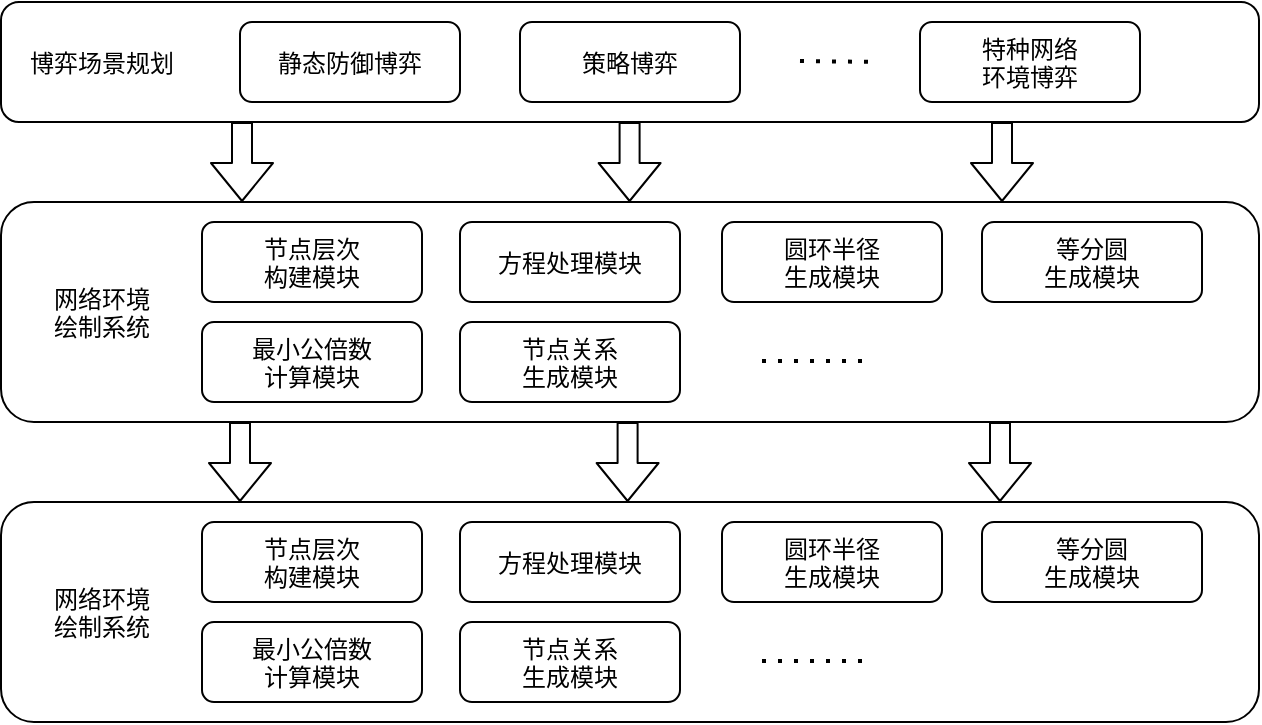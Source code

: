 <mxfile version="14.4.4" type="github">
  <diagram id="4L9m-Eq9d44tFIFm6yLC" name="第 1 页">
    <mxGraphModel dx="1426" dy="722" grid="1" gridSize="10" guides="1" tooltips="1" connect="1" arrows="1" fold="1" page="1" pageScale="1" pageWidth="827" pageHeight="1169" math="0" shadow="0">
      <root>
        <mxCell id="0" />
        <mxCell id="1" parent="0" />
        <mxCell id="2dhdTTj2iDfjn58IDGQg-7" value="" style="rounded=1;" vertex="1" parent="1">
          <mxGeometry x="69.5" y="100" width="629" height="60" as="geometry" />
        </mxCell>
        <mxCell id="2dhdTTj2iDfjn58IDGQg-8" value="静态防御博弈" style="rounded=1;" vertex="1" parent="1">
          <mxGeometry x="189" y="110" width="110" height="40" as="geometry" />
        </mxCell>
        <mxCell id="2dhdTTj2iDfjn58IDGQg-9" value="策略博弈" style="rounded=1;" vertex="1" parent="1">
          <mxGeometry x="329" y="110" width="110" height="40" as="geometry" />
        </mxCell>
        <mxCell id="2dhdTTj2iDfjn58IDGQg-10" value="特种网络&#xa;环境博弈" style="rounded=1;" vertex="1" parent="1">
          <mxGeometry x="529" y="110" width="110" height="40" as="geometry" />
        </mxCell>
        <mxCell id="2dhdTTj2iDfjn58IDGQg-11" value="" style="endArrow=none;dashed=1;dashPattern=1 3;strokeWidth=2;" edge="1" parent="1">
          <mxGeometry width="50" height="50" relative="1" as="geometry">
            <mxPoint x="469" y="129.5" as="sourcePoint" />
            <mxPoint x="509" y="130" as="targetPoint" />
          </mxGeometry>
        </mxCell>
        <mxCell id="2dhdTTj2iDfjn58IDGQg-12" value="博弈场景规划" style="text;strokeColor=none;fillColor=none;align=center;verticalAlign=middle;rounded=0;" vertex="1" parent="1">
          <mxGeometry x="80" y="120" width="80" height="20" as="geometry" />
        </mxCell>
        <mxCell id="2dhdTTj2iDfjn58IDGQg-13" value="" style="rounded=1;" vertex="1" parent="1">
          <mxGeometry x="69.5" y="200" width="629" height="110" as="geometry" />
        </mxCell>
        <mxCell id="2dhdTTj2iDfjn58IDGQg-14" value="节点层次&#xa;构建模块" style="rounded=1;" vertex="1" parent="1">
          <mxGeometry x="170" y="210" width="110" height="40" as="geometry" />
        </mxCell>
        <mxCell id="2dhdTTj2iDfjn58IDGQg-15" value="方程处理模块" style="rounded=1;" vertex="1" parent="1">
          <mxGeometry x="299" y="210" width="110" height="40" as="geometry" />
        </mxCell>
        <mxCell id="2dhdTTj2iDfjn58IDGQg-16" value="圆环半径&#xa;生成模块" style="rounded=1;" vertex="1" parent="1">
          <mxGeometry x="430" y="210" width="110" height="40" as="geometry" />
        </mxCell>
        <mxCell id="2dhdTTj2iDfjn58IDGQg-17" value="网络环境&#xa;绘制系统" style="text;strokeColor=none;fillColor=none;align=center;verticalAlign=middle;rounded=0;" vertex="1" parent="1">
          <mxGeometry x="80" y="245" width="80" height="20" as="geometry" />
        </mxCell>
        <mxCell id="2dhdTTj2iDfjn58IDGQg-18" value="等分圆&#xa;生成模块" style="rounded=1;" vertex="1" parent="1">
          <mxGeometry x="560" y="210" width="110" height="40" as="geometry" />
        </mxCell>
        <mxCell id="2dhdTTj2iDfjn58IDGQg-19" value="最小公倍数&#xa;计算模块" style="rounded=1;" vertex="1" parent="1">
          <mxGeometry x="170" y="260" width="110" height="40" as="geometry" />
        </mxCell>
        <mxCell id="2dhdTTj2iDfjn58IDGQg-20" value="节点关系&#xa;生成模块" style="rounded=1;" vertex="1" parent="1">
          <mxGeometry x="299" y="260" width="110" height="40" as="geometry" />
        </mxCell>
        <mxCell id="2dhdTTj2iDfjn58IDGQg-21" value="" style="endArrow=none;dashed=1;dashPattern=1 3;strokeWidth=2;" edge="1" parent="1">
          <mxGeometry width="50" height="50" relative="1" as="geometry">
            <mxPoint x="450" y="279.5" as="sourcePoint" />
            <mxPoint x="500" y="279.5" as="targetPoint" />
            <Array as="points" />
          </mxGeometry>
        </mxCell>
        <mxCell id="2dhdTTj2iDfjn58IDGQg-28" value="" style="shape=flexArrow;endArrow=classic;" edge="1" parent="1">
          <mxGeometry width="50" height="50" relative="1" as="geometry">
            <mxPoint x="190" y="160" as="sourcePoint" />
            <mxPoint x="190" y="200" as="targetPoint" />
          </mxGeometry>
        </mxCell>
        <mxCell id="2dhdTTj2iDfjn58IDGQg-29" value="" style="shape=flexArrow;endArrow=classic;" edge="1" parent="1">
          <mxGeometry width="50" height="50" relative="1" as="geometry">
            <mxPoint x="383.8" y="160" as="sourcePoint" />
            <mxPoint x="383.8" y="200" as="targetPoint" />
          </mxGeometry>
        </mxCell>
        <mxCell id="2dhdTTj2iDfjn58IDGQg-30" value="" style="shape=flexArrow;endArrow=classic;" edge="1" parent="1">
          <mxGeometry width="50" height="50" relative="1" as="geometry">
            <mxPoint x="570" y="160" as="sourcePoint" />
            <mxPoint x="570" y="200" as="targetPoint" />
          </mxGeometry>
        </mxCell>
        <mxCell id="2dhdTTj2iDfjn58IDGQg-31" value="" style="shape=flexArrow;endArrow=classic;" edge="1" parent="1">
          <mxGeometry width="50" height="50" relative="1" as="geometry">
            <mxPoint x="189" y="310" as="sourcePoint" />
            <mxPoint x="189" y="350" as="targetPoint" />
          </mxGeometry>
        </mxCell>
        <mxCell id="2dhdTTj2iDfjn58IDGQg-32" value="" style="shape=flexArrow;endArrow=classic;" edge="1" parent="1">
          <mxGeometry width="50" height="50" relative="1" as="geometry">
            <mxPoint x="382.8" y="310" as="sourcePoint" />
            <mxPoint x="382.8" y="350" as="targetPoint" />
          </mxGeometry>
        </mxCell>
        <mxCell id="2dhdTTj2iDfjn58IDGQg-33" value="" style="shape=flexArrow;endArrow=classic;" edge="1" parent="1">
          <mxGeometry width="50" height="50" relative="1" as="geometry">
            <mxPoint x="569" y="310" as="sourcePoint" />
            <mxPoint x="569" y="350" as="targetPoint" />
          </mxGeometry>
        </mxCell>
        <mxCell id="2dhdTTj2iDfjn58IDGQg-37" value="" style="rounded=1;" vertex="1" parent="1">
          <mxGeometry x="69.5" y="350" width="629" height="110" as="geometry" />
        </mxCell>
        <mxCell id="2dhdTTj2iDfjn58IDGQg-38" value="节点层次&#xa;构建模块" style="rounded=1;" vertex="1" parent="1">
          <mxGeometry x="170" y="360" width="110" height="40" as="geometry" />
        </mxCell>
        <mxCell id="2dhdTTj2iDfjn58IDGQg-39" value="方程处理模块" style="rounded=1;" vertex="1" parent="1">
          <mxGeometry x="299" y="360" width="110" height="40" as="geometry" />
        </mxCell>
        <mxCell id="2dhdTTj2iDfjn58IDGQg-40" value="圆环半径&#xa;生成模块" style="rounded=1;" vertex="1" parent="1">
          <mxGeometry x="430" y="360" width="110" height="40" as="geometry" />
        </mxCell>
        <mxCell id="2dhdTTj2iDfjn58IDGQg-41" value="网络环境&#xa;绘制系统" style="text;strokeColor=none;fillColor=none;align=center;verticalAlign=middle;rounded=0;" vertex="1" parent="1">
          <mxGeometry x="80" y="395" width="80" height="20" as="geometry" />
        </mxCell>
        <mxCell id="2dhdTTj2iDfjn58IDGQg-42" value="等分圆&#xa;生成模块" style="rounded=1;" vertex="1" parent="1">
          <mxGeometry x="560" y="360" width="110" height="40" as="geometry" />
        </mxCell>
        <mxCell id="2dhdTTj2iDfjn58IDGQg-43" value="最小公倍数&#xa;计算模块" style="rounded=1;" vertex="1" parent="1">
          <mxGeometry x="170" y="410" width="110" height="40" as="geometry" />
        </mxCell>
        <mxCell id="2dhdTTj2iDfjn58IDGQg-44" value="节点关系&#xa;生成模块" style="rounded=1;" vertex="1" parent="1">
          <mxGeometry x="299" y="410" width="110" height="40" as="geometry" />
        </mxCell>
        <mxCell id="2dhdTTj2iDfjn58IDGQg-45" value="" style="endArrow=none;dashed=1;dashPattern=1 3;strokeWidth=2;" edge="1" parent="1">
          <mxGeometry width="50" height="50" relative="1" as="geometry">
            <mxPoint x="450" y="429.5" as="sourcePoint" />
            <mxPoint x="500" y="429.5" as="targetPoint" />
            <Array as="points" />
          </mxGeometry>
        </mxCell>
      </root>
    </mxGraphModel>
  </diagram>
</mxfile>
